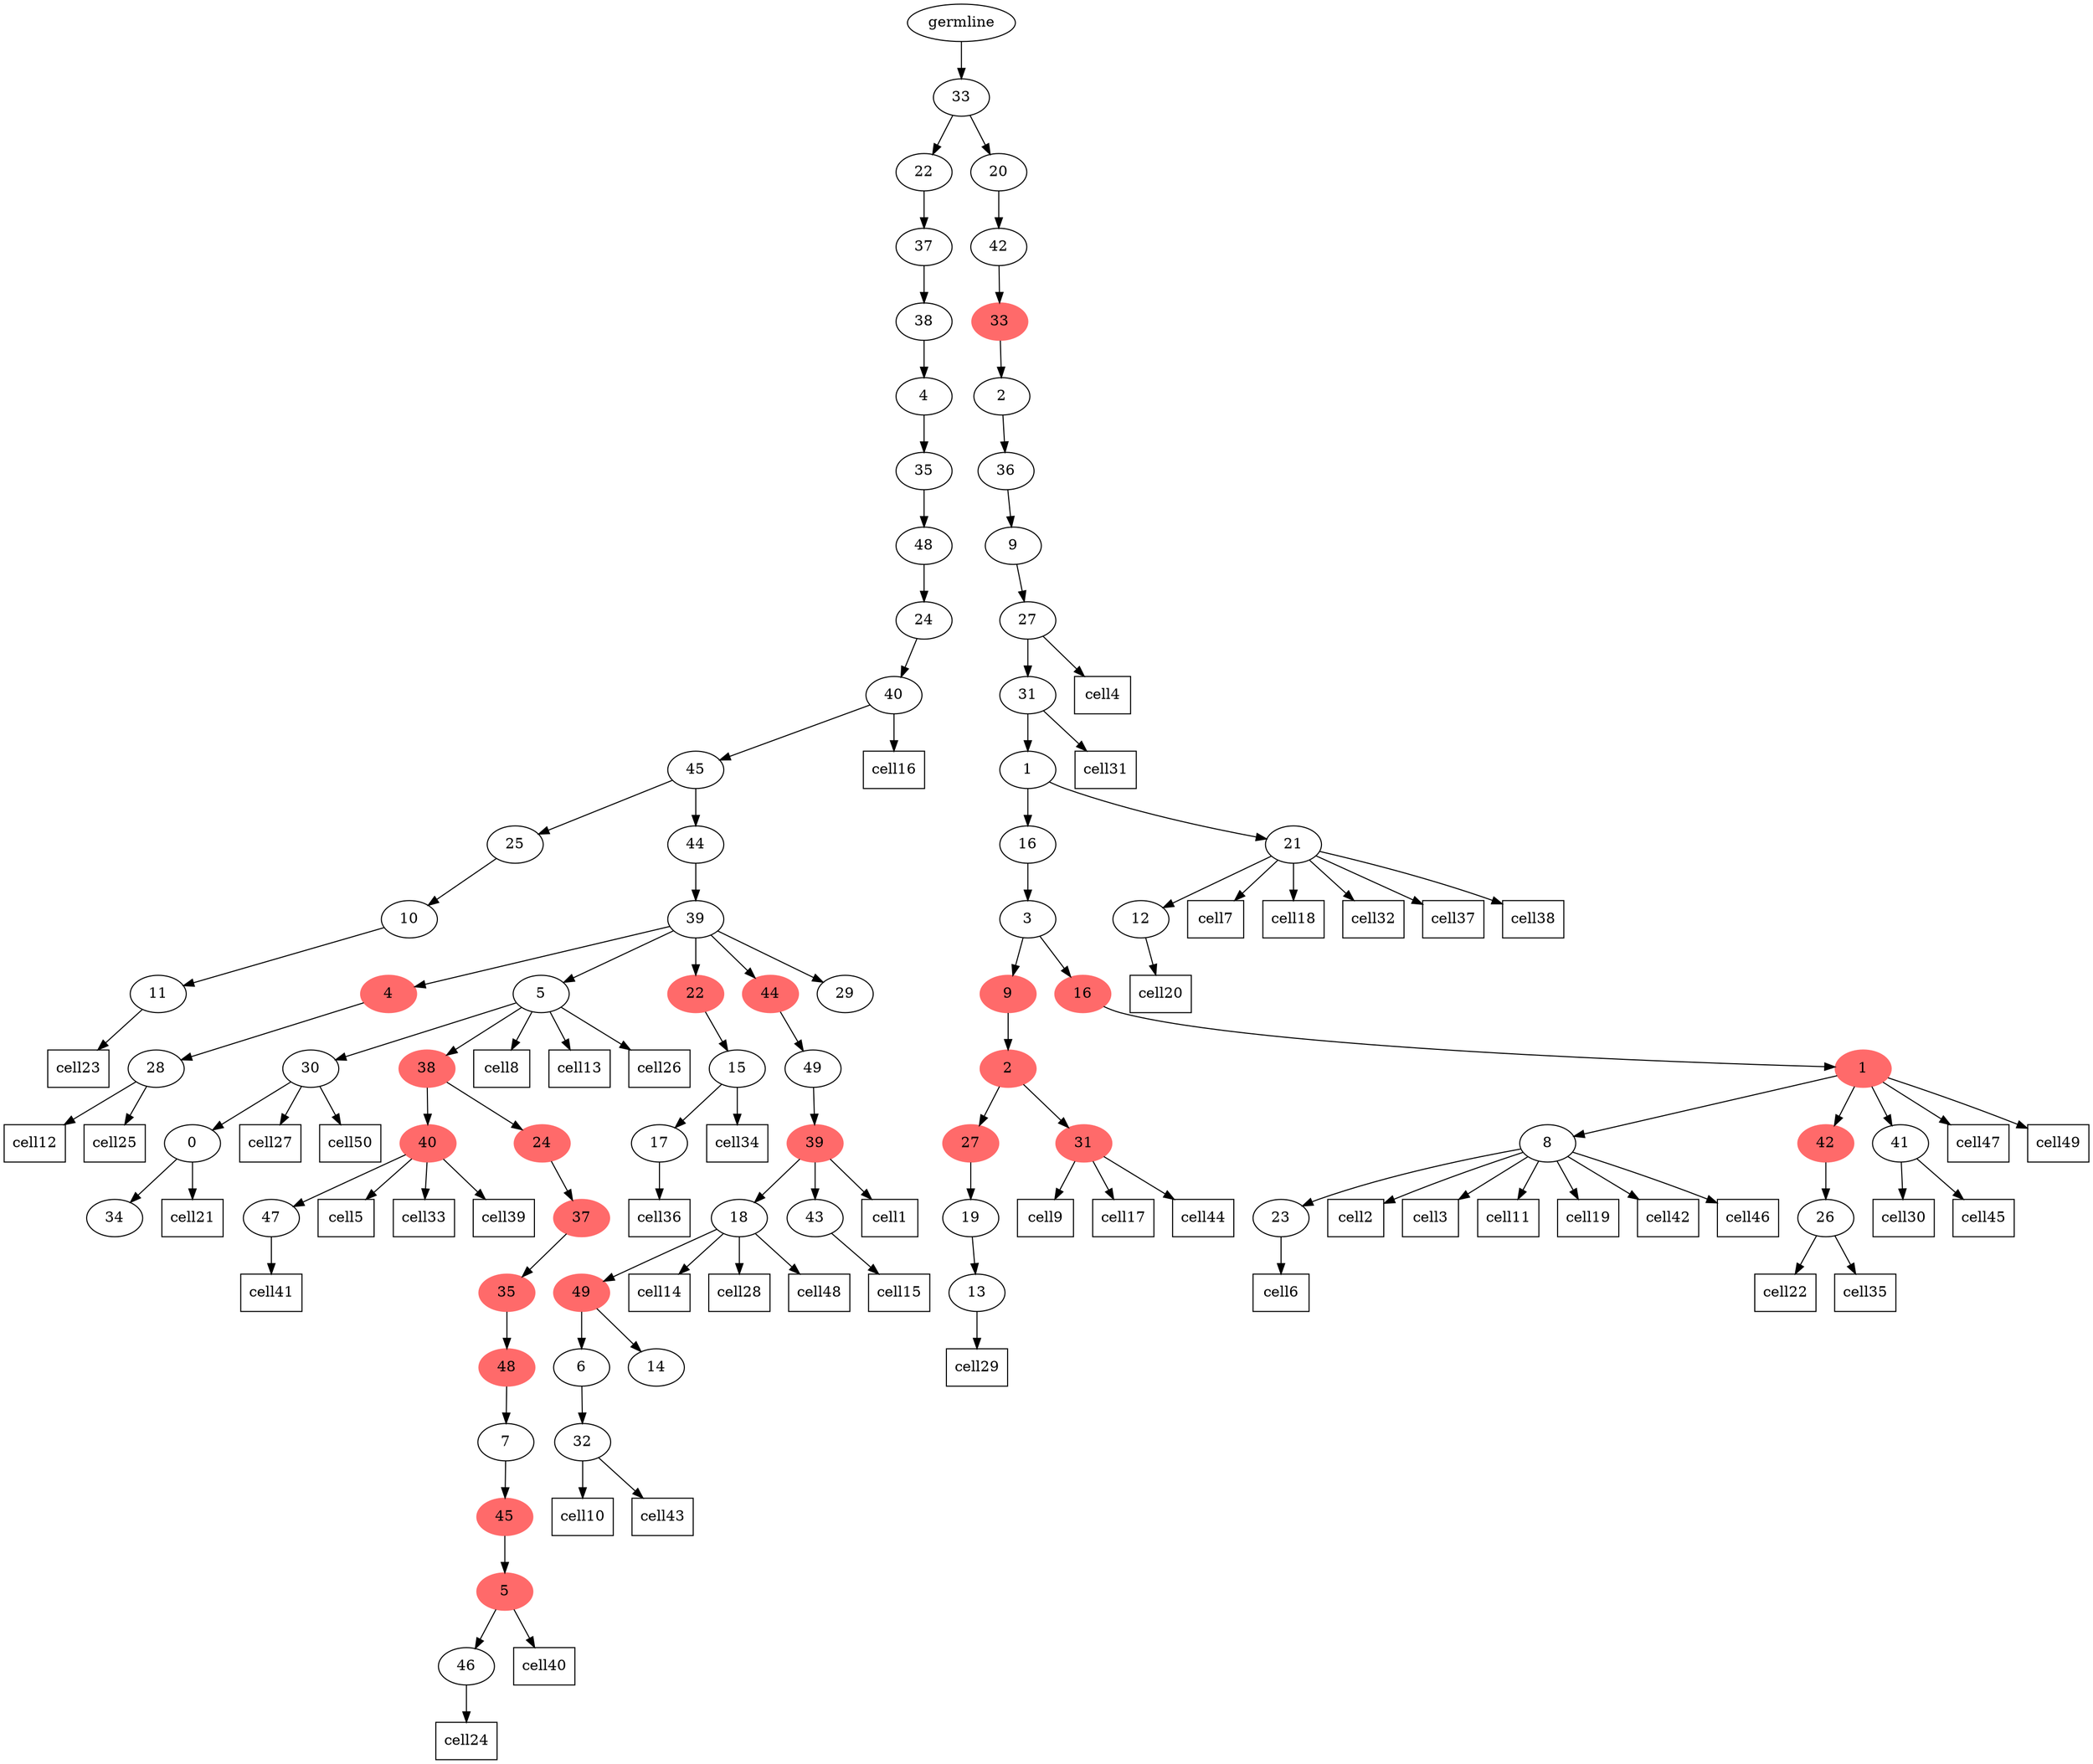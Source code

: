 digraph g {
	"70" -> "71";
	"71" [label="11"];
	"69" -> "70";
	"70" [label="10"];
	"66" -> "67";
	"67" [label="28"];
	"64" -> "65";
	"65" [label="34"];
	"63" -> "64";
	"64" [label="0"];
	"61" -> "62";
	"62" [label="47"];
	"59" -> "60";
	"60" [label="46"];
	"58" -> "59";
	"59" [color=indianred1, style=filled, label="5"];
	"57" -> "58";
	"58" [color=indianred1, style=filled, label="45"];
	"56" -> "57";
	"57" [label="7"];
	"55" -> "56";
	"56" [color=indianred1, style=filled, label="48"];
	"54" -> "55";
	"55" [color=indianred1, style=filled, label="35"];
	"53" -> "54";
	"54" [color=indianred1, style=filled, label="37"];
	"52" -> "53";
	"53" [color=indianred1, style=filled, label="24"];
	"52" -> "61";
	"61" [color=indianred1, style=filled, label="40"];
	"51" -> "52";
	"52" [color=indianred1, style=filled, label="38"];
	"51" -> "63";
	"63" [label="30"];
	"49" -> "50";
	"50" [label="17"];
	"48" -> "49";
	"49" [label="15"];
	"44" -> "45";
	"45" [label="32"];
	"43" -> "44";
	"44" [label="6"];
	"43" -> "46";
	"46" [label="14"];
	"42" -> "43";
	"43" [color=indianred1, style=filled, label="49"];
	"41" -> "42";
	"42" [label="18"];
	"41" -> "47";
	"47" [label="43"];
	"40" -> "41";
	"41" [color=indianred1, style=filled, label="39"];
	"39" -> "40";
	"40" [label="49"];
	"38" -> "39";
	"39" [color=indianred1, style=filled, label="44"];
	"38" -> "48";
	"48" [color=indianred1, style=filled, label="22"];
	"38" -> "51";
	"51" [label="5"];
	"38" -> "66";
	"66" [color=indianred1, style=filled, label="4"];
	"38" -> "68";
	"68" [label="29"];
	"37" -> "38";
	"38" [label="39"];
	"36" -> "37";
	"37" [label="44"];
	"36" -> "69";
	"69" [label="25"];
	"35" -> "36";
	"36" [label="45"];
	"34" -> "35";
	"35" [label="40"];
	"33" -> "34";
	"34" [label="24"];
	"32" -> "33";
	"33" [label="48"];
	"31" -> "32";
	"32" [label="35"];
	"30" -> "31";
	"31" [label="4"];
	"29" -> "30";
	"30" [label="38"];
	"28" -> "29";
	"29" [label="37"];
	"25" -> "26";
	"26" [label="13"];
	"24" -> "25";
	"25" [label="19"];
	"23" -> "24";
	"24" [color=indianred1, style=filled, label="27"];
	"23" -> "27";
	"27" [color=indianred1, style=filled, label="31"];
	"22" -> "23";
	"23" [color=indianred1, style=filled, label="2"];
	"20" -> "21";
	"21" [label="23"];
	"17" -> "18";
	"18" [label="26"];
	"16" -> "17";
	"17" [color=indianred1, style=filled, label="42"];
	"16" -> "19";
	"19" [label="41"];
	"16" -> "20";
	"20" [label="8"];
	"15" -> "16";
	"16" [color=indianred1, style=filled, label="1"];
	"14" -> "15";
	"15" [color=indianred1, style=filled, label="16"];
	"14" -> "22";
	"22" [color=indianred1, style=filled, label="9"];
	"13" -> "14";
	"14" [label="3"];
	"11" -> "12";
	"12" [label="12"];
	"10" -> "11";
	"11" [label="21"];
	"10" -> "13";
	"13" [label="16"];
	"9" -> "10";
	"10" [label="1"];
	"8" -> "9";
	"9" [label="31"];
	"7" -> "8";
	"8" [label="27"];
	"6" -> "7";
	"7" [label="9"];
	"5" -> "6";
	"6" [label="36"];
	"4" -> "5";
	"5" [label="2"];
	"3" -> "4";
	"4" [color=indianred1, style=filled, label="33"];
	"2" -> "3";
	"3" [label="42"];
	"1" -> "2";
	"2" [label="20"];
	"1" -> "28";
	"28" [label="22"];
	"0" -> "1";
	"1" [label="33"];
	"0" [label="germline"];
	"41" -> cell1;
	cell1 [shape=box]
	"20" -> cell2;
	cell2 [shape=box]
	"20" -> cell3;
	cell3 [shape=box]
	"8" -> cell4;
	cell4 [shape=box]
	"61" -> cell5;
	cell5 [shape=box]
	"21" -> cell6;
	cell6 [shape=box]
	"11" -> cell7;
	cell7 [shape=box]
	"51" -> cell8;
	cell8 [shape=box]
	"27" -> cell9;
	cell9 [shape=box]
	"45" -> cell10;
	cell10 [shape=box]
	"20" -> cell11;
	cell11 [shape=box]
	"67" -> cell12;
	cell12 [shape=box]
	"51" -> cell13;
	cell13 [shape=box]
	"42" -> cell14;
	cell14 [shape=box]
	"47" -> cell15;
	cell15 [shape=box]
	"35" -> cell16;
	cell16 [shape=box]
	"27" -> cell17;
	cell17 [shape=box]
	"11" -> cell18;
	cell18 [shape=box]
	"20" -> cell19;
	cell19 [shape=box]
	"12" -> cell20;
	cell20 [shape=box]
	"64" -> cell21;
	cell21 [shape=box]
	"18" -> cell22;
	cell22 [shape=box]
	"71" -> cell23;
	cell23 [shape=box]
	"60" -> cell24;
	cell24 [shape=box]
	"67" -> cell25;
	cell25 [shape=box]
	"51" -> cell26;
	cell26 [shape=box]
	"63" -> cell27;
	cell27 [shape=box]
	"42" -> cell28;
	cell28 [shape=box]
	"26" -> cell29;
	cell29 [shape=box]
	"19" -> cell30;
	cell30 [shape=box]
	"9" -> cell31;
	cell31 [shape=box]
	"11" -> cell32;
	cell32 [shape=box]
	"61" -> cell33;
	cell33 [shape=box]
	"49" -> cell34;
	cell34 [shape=box]
	"18" -> cell35;
	cell35 [shape=box]
	"50" -> cell36;
	cell36 [shape=box]
	"11" -> cell37;
	cell37 [shape=box]
	"11" -> cell38;
	cell38 [shape=box]
	"61" -> cell39;
	cell39 [shape=box]
	"59" -> cell40;
	cell40 [shape=box]
	"62" -> cell41;
	cell41 [shape=box]
	"20" -> cell42;
	cell42 [shape=box]
	"45" -> cell43;
	cell43 [shape=box]
	"27" -> cell44;
	cell44 [shape=box]
	"19" -> cell45;
	cell45 [shape=box]
	"20" -> cell46;
	cell46 [shape=box]
	"16" -> cell47;
	cell47 [shape=box]
	"42" -> cell48;
	cell48 [shape=box]
	"16" -> cell49;
	cell49 [shape=box]
	"63" -> cell50;
	cell50 [shape=box]
}
